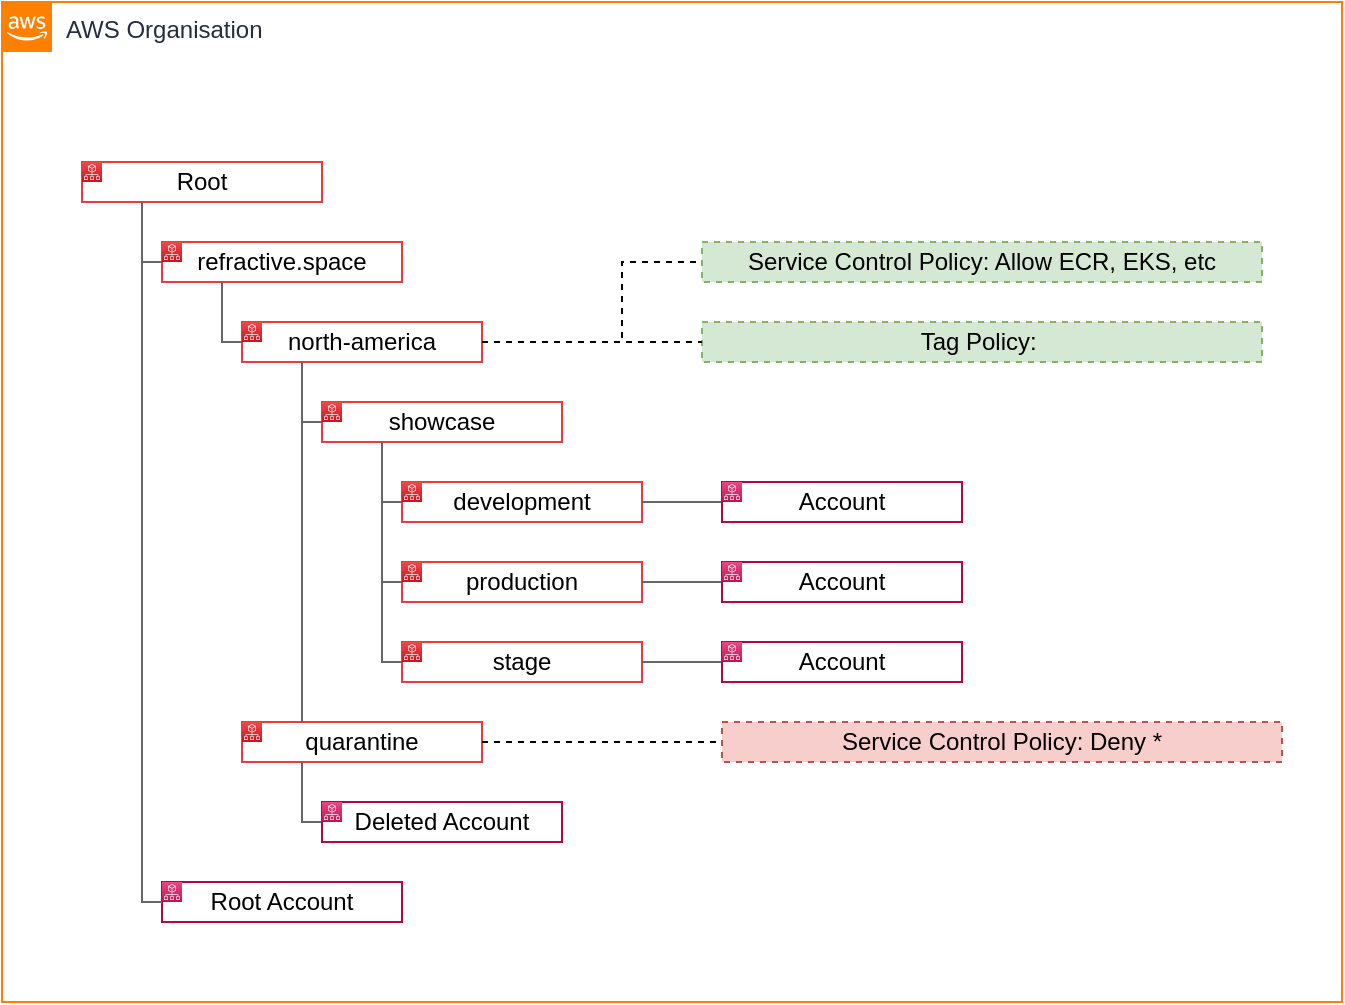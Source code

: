 <mxfile version="21.6.8" type="device" pages="2">
  <diagram name="organisation" id="B7_xlUkvXIKB-C__bqzD">
    <mxGraphModel dx="1188" dy="988" grid="1" gridSize="10" guides="1" tooltips="1" connect="1" arrows="1" fold="1" page="1" pageScale="1" pageWidth="827" pageHeight="1169" math="0" shadow="0">
      <root>
        <mxCell id="0" />
        <mxCell id="1" parent="0" />
        <mxCell id="ENmzleomvsavmHoZwRfl-1" value="AWS Organisation" style="points=[[0,0],[0.25,0],[0.5,0],[0.75,0],[1,0],[1,0.25],[1,0.5],[1,0.75],[1,1],[0.75,1],[0.5,1],[0.25,1],[0,1],[0,0.75],[0,0.5],[0,0.25]];outlineConnect=0;gradientColor=none;html=1;whiteSpace=wrap;fontSize=12;fontStyle=0;container=1;pointerEvents=0;collapsible=0;recursiveResize=0;shape=mxgraph.aws4.group;grIcon=mxgraph.aws4.group_aws_cloud_alt;strokeColor=#FF8000;fillColor=none;verticalAlign=top;align=left;spacingLeft=30;fontColor=#232F3E;dashed=0;" parent="1" vertex="1">
          <mxGeometry x="40" y="40" width="670" height="500" as="geometry" />
        </mxCell>
        <mxCell id="ODZJ9uKUqCxR7BNvCf7e-4" value="" style="group;fontStyle=4" parent="ENmzleomvsavmHoZwRfl-1" vertex="1" connectable="0">
          <mxGeometry x="80" y="120" width="120" height="20" as="geometry" />
        </mxCell>
        <mxCell id="ODZJ9uKUqCxR7BNvCf7e-5" value="refractive.space" style="rounded=0;whiteSpace=wrap;html=1;strokeColor=#ea3b3f;strokeWidth=1;" parent="ODZJ9uKUqCxR7BNvCf7e-4" vertex="1">
          <mxGeometry width="120" height="20" as="geometry" />
        </mxCell>
        <mxCell id="ODZJ9uKUqCxR7BNvCf7e-6" value="" style="sketch=0;points=[[0,0,0],[0.25,0,0],[0.5,0,0],[0.75,0,0],[1,0,0],[0,1,0],[0.25,1,0],[0.5,1,0],[0.75,1,0],[1,1,0],[0,0.25,0],[0,0.5,0],[0,0.75,0],[1,0.25,0],[1,0.5,0],[1,0.75,0]];outlineConnect=0;fontColor=#232F3E;gradientColor=#F54749;gradientDirection=north;fillColor=#C7131F;strokeColor=#ffffff;dashed=0;verticalLabelPosition=bottom;verticalAlign=top;align=center;html=1;fontSize=12;fontStyle=0;aspect=fixed;shape=mxgraph.aws4.resourceIcon;resIcon=mxgraph.aws4.organizations;" parent="ODZJ9uKUqCxR7BNvCf7e-4" vertex="1">
          <mxGeometry width="10" height="10" as="geometry" />
        </mxCell>
        <mxCell id="ODZJ9uKUqCxR7BNvCf7e-3" value="" style="group;fontStyle=4" parent="ENmzleomvsavmHoZwRfl-1" vertex="1" connectable="0">
          <mxGeometry x="40" y="80" width="120" height="20" as="geometry" />
        </mxCell>
        <mxCell id="ENmzleomvsavmHoZwRfl-3" value="Root" style="rounded=0;whiteSpace=wrap;html=1;strokeColor=#ea3b3f;strokeWidth=1;" parent="ODZJ9uKUqCxR7BNvCf7e-3" vertex="1">
          <mxGeometry width="120" height="20" as="geometry" />
        </mxCell>
        <mxCell id="ENmzleomvsavmHoZwRfl-2" value="" style="sketch=0;points=[[0,0,0],[0.25,0,0],[0.5,0,0],[0.75,0,0],[1,0,0],[0,1,0],[0.25,1,0],[0.5,1,0],[0.75,1,0],[1,1,0],[0,0.25,0],[0,0.5,0],[0,0.75,0],[1,0.25,0],[1,0.5,0],[1,0.75,0]];outlineConnect=0;fontColor=#232F3E;gradientColor=#F54749;gradientDirection=north;fillColor=#C7131F;strokeColor=#ffffff;dashed=0;verticalLabelPosition=bottom;verticalAlign=top;align=center;html=1;fontSize=12;fontStyle=0;aspect=fixed;shape=mxgraph.aws4.resourceIcon;resIcon=mxgraph.aws4.organizations;" parent="ODZJ9uKUqCxR7BNvCf7e-3" vertex="1">
          <mxGeometry width="10" height="10" as="geometry" />
        </mxCell>
        <mxCell id="ODZJ9uKUqCxR7BNvCf7e-7" value="" style="group;fontStyle=4" parent="ENmzleomvsavmHoZwRfl-1" vertex="1" connectable="0">
          <mxGeometry x="120" y="160" width="120" height="20" as="geometry" />
        </mxCell>
        <mxCell id="ODZJ9uKUqCxR7BNvCf7e-8" value="north-america" style="rounded=0;whiteSpace=wrap;html=1;strokeColor=#ea3b3f;strokeWidth=1;" parent="ODZJ9uKUqCxR7BNvCf7e-7" vertex="1">
          <mxGeometry width="120" height="20" as="geometry" />
        </mxCell>
        <mxCell id="ODZJ9uKUqCxR7BNvCf7e-9" value="" style="sketch=0;points=[[0,0,0],[0.25,0,0],[0.5,0,0],[0.75,0,0],[1,0,0],[0,1,0],[0.25,1,0],[0.5,1,0],[0.75,1,0],[1,1,0],[0,0.25,0],[0,0.5,0],[0,0.75,0],[1,0.25,0],[1,0.5,0],[1,0.75,0]];outlineConnect=0;fontColor=#232F3E;gradientColor=#F54749;gradientDirection=north;fillColor=#C7131F;strokeColor=#ffffff;dashed=0;verticalLabelPosition=bottom;verticalAlign=top;align=center;html=1;fontSize=12;fontStyle=0;aspect=fixed;shape=mxgraph.aws4.resourceIcon;resIcon=mxgraph.aws4.organizations;" parent="ODZJ9uKUqCxR7BNvCf7e-7" vertex="1">
          <mxGeometry width="10" height="10" as="geometry" />
        </mxCell>
        <mxCell id="ODZJ9uKUqCxR7BNvCf7e-10" value="" style="group;fontStyle=4" parent="ENmzleomvsavmHoZwRfl-1" vertex="1" connectable="0">
          <mxGeometry x="160" y="200" width="120" height="20" as="geometry" />
        </mxCell>
        <mxCell id="ODZJ9uKUqCxR7BNvCf7e-11" value="showcase" style="rounded=0;whiteSpace=wrap;html=1;strokeColor=#ea3b3f;strokeWidth=1;" parent="ODZJ9uKUqCxR7BNvCf7e-10" vertex="1">
          <mxGeometry width="120" height="20" as="geometry" />
        </mxCell>
        <mxCell id="ODZJ9uKUqCxR7BNvCf7e-12" value="" style="sketch=0;points=[[0,0,0],[0.25,0,0],[0.5,0,0],[0.75,0,0],[1,0,0],[0,1,0],[0.25,1,0],[0.5,1,0],[0.75,1,0],[1,1,0],[0,0.25,0],[0,0.5,0],[0,0.75,0],[1,0.25,0],[1,0.5,0],[1,0.75,0]];outlineConnect=0;fontColor=#232F3E;gradientColor=#F54749;gradientDirection=north;fillColor=#C7131F;strokeColor=#ffffff;dashed=0;verticalLabelPosition=bottom;verticalAlign=top;align=center;html=1;fontSize=12;fontStyle=0;aspect=fixed;shape=mxgraph.aws4.resourceIcon;resIcon=mxgraph.aws4.organizations;" parent="ODZJ9uKUqCxR7BNvCf7e-10" vertex="1">
          <mxGeometry width="10" height="10" as="geometry" />
        </mxCell>
        <mxCell id="ODZJ9uKUqCxR7BNvCf7e-13" value="" style="group;fontStyle=4" parent="ENmzleomvsavmHoZwRfl-1" vertex="1" connectable="0">
          <mxGeometry x="200" y="240" width="120" height="20" as="geometry" />
        </mxCell>
        <mxCell id="ODZJ9uKUqCxR7BNvCf7e-14" value="development" style="rounded=0;whiteSpace=wrap;html=1;strokeColor=#ea3b3f;strokeWidth=1;" parent="ODZJ9uKUqCxR7BNvCf7e-13" vertex="1">
          <mxGeometry width="120" height="20" as="geometry" />
        </mxCell>
        <mxCell id="ODZJ9uKUqCxR7BNvCf7e-15" value="" style="sketch=0;points=[[0,0,0],[0.25,0,0],[0.5,0,0],[0.75,0,0],[1,0,0],[0,1,0],[0.25,1,0],[0.5,1,0],[0.75,1,0],[1,1,0],[0,0.25,0],[0,0.5,0],[0,0.75,0],[1,0.25,0],[1,0.5,0],[1,0.75,0]];outlineConnect=0;fontColor=#232F3E;gradientColor=#F54749;gradientDirection=north;fillColor=#C7131F;strokeColor=#ffffff;dashed=0;verticalLabelPosition=bottom;verticalAlign=top;align=center;html=1;fontSize=12;fontStyle=0;aspect=fixed;shape=mxgraph.aws4.resourceIcon;resIcon=mxgraph.aws4.organizations;" parent="ODZJ9uKUqCxR7BNvCf7e-13" vertex="1">
          <mxGeometry width="10" height="10" as="geometry" />
        </mxCell>
        <mxCell id="ODZJ9uKUqCxR7BNvCf7e-17" value="" style="group;fontStyle=4" parent="ENmzleomvsavmHoZwRfl-1" vertex="1" connectable="0">
          <mxGeometry x="200" y="280" width="120" height="20" as="geometry" />
        </mxCell>
        <mxCell id="ODZJ9uKUqCxR7BNvCf7e-18" value="production" style="rounded=0;whiteSpace=wrap;html=1;strokeColor=#ea3b3f;strokeWidth=1;" parent="ODZJ9uKUqCxR7BNvCf7e-17" vertex="1">
          <mxGeometry width="120" height="20" as="geometry" />
        </mxCell>
        <mxCell id="ODZJ9uKUqCxR7BNvCf7e-19" value="" style="sketch=0;points=[[0,0,0],[0.25,0,0],[0.5,0,0],[0.75,0,0],[1,0,0],[0,1,0],[0.25,1,0],[0.5,1,0],[0.75,1,0],[1,1,0],[0,0.25,0],[0,0.5,0],[0,0.75,0],[1,0.25,0],[1,0.5,0],[1,0.75,0]];outlineConnect=0;fontColor=#232F3E;gradientColor=#F54749;gradientDirection=north;fillColor=#C7131F;strokeColor=#ffffff;dashed=0;verticalLabelPosition=bottom;verticalAlign=top;align=center;html=1;fontSize=12;fontStyle=0;aspect=fixed;shape=mxgraph.aws4.resourceIcon;resIcon=mxgraph.aws4.organizations;" parent="ODZJ9uKUqCxR7BNvCf7e-17" vertex="1">
          <mxGeometry width="10" height="10" as="geometry" />
        </mxCell>
        <mxCell id="ODZJ9uKUqCxR7BNvCf7e-20" value="" style="group;fontStyle=4" parent="ENmzleomvsavmHoZwRfl-1" vertex="1" connectable="0">
          <mxGeometry x="200" y="320" width="120" height="20" as="geometry" />
        </mxCell>
        <mxCell id="ODZJ9uKUqCxR7BNvCf7e-21" value="stage" style="rounded=0;whiteSpace=wrap;html=1;strokeColor=#ea3b3f;strokeWidth=1;" parent="ODZJ9uKUqCxR7BNvCf7e-20" vertex="1">
          <mxGeometry width="120" height="20" as="geometry" />
        </mxCell>
        <mxCell id="ODZJ9uKUqCxR7BNvCf7e-22" value="" style="sketch=0;points=[[0,0,0],[0.25,0,0],[0.5,0,0],[0.75,0,0],[1,0,0],[0,1,0],[0.25,1,0],[0.5,1,0],[0.75,1,0],[1,1,0],[0,0.25,0],[0,0.5,0],[0,0.75,0],[1,0.25,0],[1,0.5,0],[1,0.75,0]];outlineConnect=0;fontColor=#232F3E;gradientColor=#F54749;gradientDirection=north;fillColor=#C7131F;strokeColor=#ffffff;dashed=0;verticalLabelPosition=bottom;verticalAlign=top;align=center;html=1;fontSize=12;fontStyle=0;aspect=fixed;shape=mxgraph.aws4.resourceIcon;resIcon=mxgraph.aws4.organizations;" parent="ODZJ9uKUqCxR7BNvCf7e-20" vertex="1">
          <mxGeometry width="10" height="10" as="geometry" />
        </mxCell>
        <mxCell id="ODZJ9uKUqCxR7BNvCf7e-23" value="" style="group;fontStyle=4" parent="ENmzleomvsavmHoZwRfl-1" vertex="1" connectable="0">
          <mxGeometry x="120" y="360" width="120" height="20" as="geometry" />
        </mxCell>
        <mxCell id="ODZJ9uKUqCxR7BNvCf7e-24" value="quarantine" style="rounded=0;whiteSpace=wrap;html=1;strokeColor=#ea3b3f;strokeWidth=1;" parent="ODZJ9uKUqCxR7BNvCf7e-23" vertex="1">
          <mxGeometry width="120" height="20" as="geometry" />
        </mxCell>
        <mxCell id="ODZJ9uKUqCxR7BNvCf7e-25" value="" style="sketch=0;points=[[0,0,0],[0.25,0,0],[0.5,0,0],[0.75,0,0],[1,0,0],[0,1,0],[0.25,1,0],[0.5,1,0],[0.75,1,0],[1,1,0],[0,0.25,0],[0,0.5,0],[0,0.75,0],[1,0.25,0],[1,0.5,0],[1,0.75,0]];outlineConnect=0;fontColor=#232F3E;gradientColor=#F54749;gradientDirection=north;fillColor=#C7131F;strokeColor=#ffffff;dashed=0;verticalLabelPosition=bottom;verticalAlign=top;align=center;html=1;fontSize=12;fontStyle=0;aspect=fixed;shape=mxgraph.aws4.resourceIcon;resIcon=mxgraph.aws4.organizations;" parent="ODZJ9uKUqCxR7BNvCf7e-23" vertex="1">
          <mxGeometry width="10" height="10" as="geometry" />
        </mxCell>
        <mxCell id="ODZJ9uKUqCxR7BNvCf7e-40" style="edgeStyle=orthogonalEdgeStyle;rounded=0;orthogonalLoop=1;jettySize=auto;html=1;exitX=0.25;exitY=1;exitDx=0;exitDy=0;entryX=0;entryY=1;entryDx=0;entryDy=0;entryPerimeter=0;endArrow=none;endFill=0;strokeColor=#666666;" parent="ENmzleomvsavmHoZwRfl-1" source="ENmzleomvsavmHoZwRfl-3" target="ODZJ9uKUqCxR7BNvCf7e-6" edge="1">
          <mxGeometry relative="1" as="geometry">
            <Array as="points">
              <mxPoint x="70" y="130" />
            </Array>
          </mxGeometry>
        </mxCell>
        <mxCell id="ODZJ9uKUqCxR7BNvCf7e-41" style="edgeStyle=orthogonalEdgeStyle;rounded=0;orthogonalLoop=1;jettySize=auto;html=1;exitX=0.25;exitY=1;exitDx=0;exitDy=0;entryX=0;entryY=0.5;entryDx=0;entryDy=0;endArrow=none;endFill=0;strokeColor=#666666;" parent="ENmzleomvsavmHoZwRfl-1" source="ODZJ9uKUqCxR7BNvCf7e-5" target="ODZJ9uKUqCxR7BNvCf7e-8" edge="1">
          <mxGeometry relative="1" as="geometry">
            <Array as="points">
              <mxPoint x="110" y="170" />
            </Array>
          </mxGeometry>
        </mxCell>
        <mxCell id="ODZJ9uKUqCxR7BNvCf7e-42" style="edgeStyle=orthogonalEdgeStyle;rounded=0;orthogonalLoop=1;jettySize=auto;html=1;exitX=0.25;exitY=1;exitDx=0;exitDy=0;entryX=0;entryY=1;entryDx=0;entryDy=0;entryPerimeter=0;endArrow=none;endFill=0;strokeColor=#666666;" parent="ENmzleomvsavmHoZwRfl-1" source="ODZJ9uKUqCxR7BNvCf7e-8" target="ODZJ9uKUqCxR7BNvCf7e-12" edge="1">
          <mxGeometry relative="1" as="geometry">
            <Array as="points">
              <mxPoint x="150" y="210" />
            </Array>
          </mxGeometry>
        </mxCell>
        <mxCell id="ODZJ9uKUqCxR7BNvCf7e-44" style="edgeStyle=orthogonalEdgeStyle;rounded=0;orthogonalLoop=1;jettySize=auto;html=1;exitX=0.25;exitY=1;exitDx=0;exitDy=0;entryX=0;entryY=1;entryDx=0;entryDy=0;entryPerimeter=0;endArrow=none;endFill=0;strokeColor=#666666;" parent="ENmzleomvsavmHoZwRfl-1" source="ODZJ9uKUqCxR7BNvCf7e-11" target="ODZJ9uKUqCxR7BNvCf7e-15" edge="1">
          <mxGeometry relative="1" as="geometry">
            <Array as="points">
              <mxPoint x="190" y="250" />
            </Array>
          </mxGeometry>
        </mxCell>
        <mxCell id="ODZJ9uKUqCxR7BNvCf7e-45" style="edgeStyle=orthogonalEdgeStyle;rounded=0;orthogonalLoop=1;jettySize=auto;html=1;exitX=0.25;exitY=1;exitDx=0;exitDy=0;entryX=0;entryY=0.5;entryDx=0;entryDy=0;endArrow=none;endFill=0;strokeColor=#666666;" parent="ENmzleomvsavmHoZwRfl-1" source="ODZJ9uKUqCxR7BNvCf7e-11" target="ODZJ9uKUqCxR7BNvCf7e-18" edge="1">
          <mxGeometry relative="1" as="geometry">
            <mxPoint x="200" y="230" as="sourcePoint" />
            <mxPoint x="210" y="260" as="targetPoint" />
            <Array as="points">
              <mxPoint x="190" y="290" />
            </Array>
          </mxGeometry>
        </mxCell>
        <mxCell id="ODZJ9uKUqCxR7BNvCf7e-46" style="edgeStyle=orthogonalEdgeStyle;rounded=0;orthogonalLoop=1;jettySize=auto;html=1;exitX=0.25;exitY=1;exitDx=0;exitDy=0;entryX=0;entryY=0.5;entryDx=0;entryDy=0;endArrow=none;endFill=0;strokeColor=#666666;" parent="ENmzleomvsavmHoZwRfl-1" source="ODZJ9uKUqCxR7BNvCf7e-11" target="ODZJ9uKUqCxR7BNvCf7e-21" edge="1">
          <mxGeometry relative="1" as="geometry">
            <mxPoint x="160" y="240" as="sourcePoint" />
            <mxPoint x="170" y="310" as="targetPoint" />
            <Array as="points">
              <mxPoint x="190" y="330" />
            </Array>
          </mxGeometry>
        </mxCell>
        <mxCell id="ODZJ9uKUqCxR7BNvCf7e-47" style="edgeStyle=orthogonalEdgeStyle;rounded=0;orthogonalLoop=1;jettySize=auto;html=1;exitX=0.25;exitY=1;exitDx=0;exitDy=0;entryX=0.25;entryY=0;entryDx=0;entryDy=0;endArrow=none;endFill=0;strokeColor=#666666;" parent="ENmzleomvsavmHoZwRfl-1" source="ODZJ9uKUqCxR7BNvCf7e-8" target="ODZJ9uKUqCxR7BNvCf7e-24" edge="1">
          <mxGeometry relative="1" as="geometry">
            <mxPoint x="160" y="190" as="sourcePoint" />
            <mxPoint x="170" y="220" as="targetPoint" />
            <Array as="points">
              <mxPoint x="150" y="200" />
              <mxPoint x="150" y="200" />
            </Array>
          </mxGeometry>
        </mxCell>
        <mxCell id="ODZJ9uKUqCxR7BNvCf7e-52" style="edgeStyle=orthogonalEdgeStyle;rounded=0;orthogonalLoop=1;jettySize=auto;html=1;exitX=0.25;exitY=1;exitDx=0;exitDy=0;entryX=0;entryY=0.5;entryDx=0;entryDy=0;endArrow=none;endFill=0;strokeColor=#666666;" parent="ENmzleomvsavmHoZwRfl-1" source="ODZJ9uKUqCxR7BNvCf7e-24" target="ODZJ9uKUqCxR7BNvCf7e-38" edge="1">
          <mxGeometry relative="1" as="geometry">
            <Array as="points">
              <mxPoint x="150" y="410" />
            </Array>
          </mxGeometry>
        </mxCell>
        <mxCell id="ODZJ9uKUqCxR7BNvCf7e-53" style="edgeStyle=orthogonalEdgeStyle;rounded=0;orthogonalLoop=1;jettySize=auto;html=1;exitX=1;exitY=0.5;exitDx=0;exitDy=0;entryX=0;entryY=0.5;entryDx=0;entryDy=0;endArrow=none;endFill=0;strokeColor=#666666;" parent="ENmzleomvsavmHoZwRfl-1" source="ODZJ9uKUqCxR7BNvCf7e-14" target="ODZJ9uKUqCxR7BNvCf7e-28" edge="1">
          <mxGeometry relative="1" as="geometry" />
        </mxCell>
        <mxCell id="ODZJ9uKUqCxR7BNvCf7e-54" style="edgeStyle=orthogonalEdgeStyle;rounded=0;orthogonalLoop=1;jettySize=auto;html=1;exitX=1;exitY=0.5;exitDx=0;exitDy=0;entryX=0;entryY=0.5;entryDx=0;entryDy=0;endArrow=none;endFill=0;strokeColor=#666666;" parent="ENmzleomvsavmHoZwRfl-1" source="ODZJ9uKUqCxR7BNvCf7e-18" target="ODZJ9uKUqCxR7BNvCf7e-32" edge="1">
          <mxGeometry relative="1" as="geometry" />
        </mxCell>
        <mxCell id="ODZJ9uKUqCxR7BNvCf7e-55" style="edgeStyle=orthogonalEdgeStyle;rounded=0;orthogonalLoop=1;jettySize=auto;html=1;exitX=1;exitY=0.5;exitDx=0;exitDy=0;entryX=0;entryY=0.5;entryDx=0;entryDy=0;endArrow=none;endFill=0;strokeColor=#666666;" parent="ENmzleomvsavmHoZwRfl-1" source="ODZJ9uKUqCxR7BNvCf7e-21" target="ODZJ9uKUqCxR7BNvCf7e-35" edge="1">
          <mxGeometry relative="1" as="geometry" />
        </mxCell>
        <mxCell id="ODZJ9uKUqCxR7BNvCf7e-32" value="Account" style="rounded=0;whiteSpace=wrap;html=1;strokeColor=#b0084d;strokeWidth=1;fontStyle=0" parent="ENmzleomvsavmHoZwRfl-1" vertex="1">
          <mxGeometry x="360" y="280" width="120" height="20" as="geometry" />
        </mxCell>
        <mxCell id="ODZJ9uKUqCxR7BNvCf7e-35" value="Account" style="rounded=0;whiteSpace=wrap;html=1;strokeColor=#b0084d;strokeWidth=1;fontStyle=0" parent="ENmzleomvsavmHoZwRfl-1" vertex="1">
          <mxGeometry x="360" y="320" width="120" height="20" as="geometry" />
        </mxCell>
        <mxCell id="ODZJ9uKUqCxR7BNvCf7e-60" value="" style="sketch=0;points=[[0,0,0],[0.25,0,0],[0.5,0,0],[0.75,0,0],[1,0,0],[0,1,0],[0.25,1,0],[0.5,1,0],[0.75,1,0],[1,1,0],[0,0.25,0],[0,0.5,0],[0,0.75,0],[1,0.25,0],[1,0.5,0],[1,0.75,0]];points=[[0,0,0],[0.25,0,0],[0.5,0,0],[0.75,0,0],[1,0,0],[0,1,0],[0.25,1,0],[0.5,1,0],[0.75,1,0],[1,1,0],[0,0.25,0],[0,0.5,0],[0,0.75,0],[1,0.25,0],[1,0.5,0],[1,0.75,0]];outlineConnect=0;fontColor=#232F3E;gradientColor=#F34482;gradientDirection=north;fillColor=#BC1356;strokeColor=#ffffff;dashed=0;verticalLabelPosition=bottom;verticalAlign=top;align=center;html=1;fontSize=12;fontStyle=0;aspect=fixed;shape=mxgraph.aws4.resourceIcon;resIcon=mxgraph.aws4.organizations;" parent="ENmzleomvsavmHoZwRfl-1" vertex="1">
          <mxGeometry x="360" y="280" width="10" height="10" as="geometry" />
        </mxCell>
        <mxCell id="ODZJ9uKUqCxR7BNvCf7e-61" value="" style="sketch=0;points=[[0,0,0],[0.25,0,0],[0.5,0,0],[0.75,0,0],[1,0,0],[0,1,0],[0.25,1,0],[0.5,1,0],[0.75,1,0],[1,1,0],[0,0.25,0],[0,0.5,0],[0,0.75,0],[1,0.25,0],[1,0.5,0],[1,0.75,0]];points=[[0,0,0],[0.25,0,0],[0.5,0,0],[0.75,0,0],[1,0,0],[0,1,0],[0.25,1,0],[0.5,1,0],[0.75,1,0],[1,1,0],[0,0.25,0],[0,0.5,0],[0,0.75,0],[1,0.25,0],[1,0.5,0],[1,0.75,0]];outlineConnect=0;fontColor=#232F3E;gradientColor=#F34482;gradientDirection=north;fillColor=#BC1356;strokeColor=#ffffff;dashed=0;verticalLabelPosition=bottom;verticalAlign=top;align=center;html=1;fontSize=12;fontStyle=0;aspect=fixed;shape=mxgraph.aws4.resourceIcon;resIcon=mxgraph.aws4.organizations;" parent="ENmzleomvsavmHoZwRfl-1" vertex="1">
          <mxGeometry x="360" y="320" width="10" height="10" as="geometry" />
        </mxCell>
        <mxCell id="ODZJ9uKUqCxR7BNvCf7e-64" value="" style="group" parent="ENmzleomvsavmHoZwRfl-1" vertex="1" connectable="0">
          <mxGeometry x="80" y="440" width="120" height="20" as="geometry" />
        </mxCell>
        <mxCell id="ODZJ9uKUqCxR7BNvCf7e-57" value="Root Account" style="rounded=0;whiteSpace=wrap;html=1;strokeColor=#b0084d;strokeWidth=1;fontStyle=0" parent="ODZJ9uKUqCxR7BNvCf7e-64" vertex="1">
          <mxGeometry width="120" height="20" as="geometry" />
        </mxCell>
        <mxCell id="ODZJ9uKUqCxR7BNvCf7e-63" value="" style="sketch=0;points=[[0,0,0],[0.25,0,0],[0.5,0,0],[0.75,0,0],[1,0,0],[0,1,0],[0.25,1,0],[0.5,1,0],[0.75,1,0],[1,1,0],[0,0.25,0],[0,0.5,0],[0,0.75,0],[1,0.25,0],[1,0.5,0],[1,0.75,0]];points=[[0,0,0],[0.25,0,0],[0.5,0,0],[0.75,0,0],[1,0,0],[0,1,0],[0.25,1,0],[0.5,1,0],[0.75,1,0],[1,1,0],[0,0.25,0],[0,0.5,0],[0,0.75,0],[1,0.25,0],[1,0.5,0],[1,0.75,0]];outlineConnect=0;fontColor=#232F3E;gradientColor=#F34482;gradientDirection=north;fillColor=#BC1356;strokeColor=#ffffff;dashed=0;verticalLabelPosition=bottom;verticalAlign=top;align=center;html=1;fontSize=12;fontStyle=0;aspect=fixed;shape=mxgraph.aws4.resourceIcon;resIcon=mxgraph.aws4.organizations;" parent="ODZJ9uKUqCxR7BNvCf7e-64" vertex="1">
          <mxGeometry width="10" height="10" as="geometry" />
        </mxCell>
        <mxCell id="ODZJ9uKUqCxR7BNvCf7e-65" value="" style="group" parent="ENmzleomvsavmHoZwRfl-1" vertex="1" connectable="0">
          <mxGeometry x="160" y="400" width="120" height="20" as="geometry" />
        </mxCell>
        <mxCell id="ODZJ9uKUqCxR7BNvCf7e-38" value="Deleted Account" style="rounded=0;whiteSpace=wrap;html=1;strokeColor=#b0084d;strokeWidth=1;fontStyle=0" parent="ODZJ9uKUqCxR7BNvCf7e-65" vertex="1">
          <mxGeometry width="120" height="20" as="geometry" />
        </mxCell>
        <mxCell id="ODZJ9uKUqCxR7BNvCf7e-62" value="" style="sketch=0;points=[[0,0,0],[0.25,0,0],[0.5,0,0],[0.75,0,0],[1,0,0],[0,1,0],[0.25,1,0],[0.5,1,0],[0.75,1,0],[1,1,0],[0,0.25,0],[0,0.5,0],[0,0.75,0],[1,0.25,0],[1,0.5,0],[1,0.75,0]];points=[[0,0,0],[0.25,0,0],[0.5,0,0],[0.75,0,0],[1,0,0],[0,1,0],[0.25,1,0],[0.5,1,0],[0.75,1,0],[1,1,0],[0,0.25,0],[0,0.5,0],[0,0.75,0],[1,0.25,0],[1,0.5,0],[1,0.75,0]];outlineConnect=0;fontColor=#232F3E;gradientColor=#F34482;gradientDirection=north;fillColor=#BC1356;strokeColor=#ffffff;dashed=0;verticalLabelPosition=bottom;verticalAlign=top;align=center;html=1;fontSize=12;fontStyle=0;aspect=fixed;shape=mxgraph.aws4.resourceIcon;resIcon=mxgraph.aws4.organizations;" parent="ODZJ9uKUqCxR7BNvCf7e-65" vertex="1">
          <mxGeometry width="10" height="10" as="geometry" />
        </mxCell>
        <mxCell id="ODZJ9uKUqCxR7BNvCf7e-66" value="" style="group" parent="ENmzleomvsavmHoZwRfl-1" vertex="1" connectable="0">
          <mxGeometry x="360" y="240" width="120" height="20" as="geometry" />
        </mxCell>
        <mxCell id="ODZJ9uKUqCxR7BNvCf7e-28" value="Account" style="rounded=0;whiteSpace=wrap;html=1;strokeColor=#b0084d;strokeWidth=1;fontStyle=0" parent="ODZJ9uKUqCxR7BNvCf7e-66" vertex="1">
          <mxGeometry width="120" height="20" as="geometry" />
        </mxCell>
        <mxCell id="ODZJ9uKUqCxR7BNvCf7e-59" value="" style="sketch=0;points=[[0,0,0],[0.25,0,0],[0.5,0,0],[0.75,0,0],[1,0,0],[0,1,0],[0.25,1,0],[0.5,1,0],[0.75,1,0],[1,1,0],[0,0.25,0],[0,0.5,0],[0,0.75,0],[1,0.25,0],[1,0.5,0],[1,0.75,0]];points=[[0,0,0],[0.25,0,0],[0.5,0,0],[0.75,0,0],[1,0,0],[0,1,0],[0.25,1,0],[0.5,1,0],[0.75,1,0],[1,1,0],[0,0.25,0],[0,0.5,0],[0,0.75,0],[1,0.25,0],[1,0.5,0],[1,0.75,0]];outlineConnect=0;fontColor=#232F3E;gradientColor=#F34482;gradientDirection=north;fillColor=#BC1356;strokeColor=#ffffff;dashed=0;verticalLabelPosition=bottom;verticalAlign=top;align=center;html=1;fontSize=12;fontStyle=0;aspect=fixed;shape=mxgraph.aws4.resourceIcon;resIcon=mxgraph.aws4.organizations;" parent="ODZJ9uKUqCxR7BNvCf7e-66" vertex="1">
          <mxGeometry width="10" height="10" as="geometry" />
        </mxCell>
        <mxCell id="ODZJ9uKUqCxR7BNvCf7e-67" style="edgeStyle=orthogonalEdgeStyle;rounded=0;orthogonalLoop=1;jettySize=auto;html=1;exitX=0.25;exitY=1;exitDx=0;exitDy=0;entryX=0;entryY=1;entryDx=0;entryDy=0;entryPerimeter=0;strokeColor=#666666;endArrow=none;endFill=0;" parent="ENmzleomvsavmHoZwRfl-1" source="ENmzleomvsavmHoZwRfl-3" target="ODZJ9uKUqCxR7BNvCf7e-63" edge="1">
          <mxGeometry relative="1" as="geometry">
            <Array as="points">
              <mxPoint x="70" y="450" />
            </Array>
          </mxGeometry>
        </mxCell>
        <mxCell id="ODZJ9uKUqCxR7BNvCf7e-68" value="Service Control Policy: Allow ECR, EKS, etc" style="rounded=0;whiteSpace=wrap;html=1;dashed=1;fillColor=#d5e8d4;strokeColor=#82b366;" parent="ENmzleomvsavmHoZwRfl-1" vertex="1">
          <mxGeometry x="350" y="120" width="280" height="20" as="geometry" />
        </mxCell>
        <mxCell id="ODZJ9uKUqCxR7BNvCf7e-69" style="edgeStyle=orthogonalEdgeStyle;rounded=0;orthogonalLoop=1;jettySize=auto;html=1;entryX=0;entryY=0.5;entryDx=0;entryDy=0;endArrow=none;endFill=0;dashed=1;exitX=1;exitY=0.5;exitDx=0;exitDy=0;" parent="ENmzleomvsavmHoZwRfl-1" source="ODZJ9uKUqCxR7BNvCf7e-8" target="ODZJ9uKUqCxR7BNvCf7e-68" edge="1">
          <mxGeometry relative="1" as="geometry">
            <Array as="points">
              <mxPoint x="310" y="170" />
              <mxPoint x="310" y="130" />
            </Array>
          </mxGeometry>
        </mxCell>
        <mxCell id="ODZJ9uKUqCxR7BNvCf7e-70" value="Service Control Policy: Deny *" style="rounded=0;whiteSpace=wrap;html=1;dashed=1;fillColor=#f8cecc;strokeColor=#b85450;" parent="ENmzleomvsavmHoZwRfl-1" vertex="1">
          <mxGeometry x="360" y="360" width="280" height="20" as="geometry" />
        </mxCell>
        <mxCell id="ODZJ9uKUqCxR7BNvCf7e-71" style="edgeStyle=orthogonalEdgeStyle;rounded=0;orthogonalLoop=1;jettySize=auto;html=1;entryX=0;entryY=0.5;entryDx=0;entryDy=0;dashed=1;endArrow=none;endFill=0;" parent="ENmzleomvsavmHoZwRfl-1" source="ODZJ9uKUqCxR7BNvCf7e-24" target="ODZJ9uKUqCxR7BNvCf7e-70" edge="1">
          <mxGeometry relative="1" as="geometry" />
        </mxCell>
        <mxCell id="ODZJ9uKUqCxR7BNvCf7e-72" value="Tag Policy:&amp;nbsp;" style="rounded=0;whiteSpace=wrap;html=1;dashed=1;fillColor=#d5e8d4;strokeColor=#82b366;" parent="ENmzleomvsavmHoZwRfl-1" vertex="1">
          <mxGeometry x="350" y="160" width="280" height="20" as="geometry" />
        </mxCell>
        <mxCell id="ODZJ9uKUqCxR7BNvCf7e-73" style="edgeStyle=orthogonalEdgeStyle;rounded=0;orthogonalLoop=1;jettySize=auto;html=1;entryX=0;entryY=0.5;entryDx=0;entryDy=0;dashed=1;endArrow=none;endFill=0;" parent="ENmzleomvsavmHoZwRfl-1" source="ODZJ9uKUqCxR7BNvCf7e-8" target="ODZJ9uKUqCxR7BNvCf7e-72" edge="1">
          <mxGeometry relative="1" as="geometry" />
        </mxCell>
      </root>
    </mxGraphModel>
  </diagram>
  <diagram name="account" id="CHAojQIgRMPxeRSdRoCg">
    <mxGraphModel dx="361" dy="988" grid="1" gridSize="10" guides="1" tooltips="1" connect="1" arrows="1" fold="1" page="1" pageScale="1" pageWidth="827" pageHeight="1169" math="0" shadow="0">
      <root>
        <mxCell id="ItG1Jolx9ge9xDCJwdH4-0" />
        <mxCell id="ItG1Jolx9ge9xDCJwdH4-1" parent="ItG1Jolx9ge9xDCJwdH4-0" />
        <mxCell id="ItG1Jolx9ge9xDCJwdH4-58" value="AWS Environment Organisation Unit" style="points=[[0,0],[0.25,0],[0.5,0],[0.75,0],[1,0],[1,0.25],[1,0.5],[1,0.75],[1,1],[0.75,1],[0.5,1],[0.25,1],[0,1],[0,0.75],[0,0.5],[0,0.25]];outlineConnect=0;gradientColor=none;html=1;whiteSpace=wrap;fontSize=12;fontStyle=0;container=1;pointerEvents=0;collapsible=0;recursiveResize=0;shape=mxgraph.aws4.group;grIcon=mxgraph.aws4.group_aws_cloud_alt;strokeColor=#FF8000;fillColor=none;verticalAlign=top;align=left;spacingLeft=30;fontColor=#232F3E;dashed=0;" parent="ItG1Jolx9ge9xDCJwdH4-1" vertex="1">
          <mxGeometry x="880" y="40" width="600" height="500" as="geometry" />
        </mxCell>
        <mxCell id="ItG1Jolx9ge9xDCJwdH4-59" value="AWS Account" style="points=[[0,0],[0.25,0],[0.5,0],[0.75,0],[1,0],[1,0.25],[1,0.5],[1,0.75],[1,1],[0.75,1],[0.5,1],[0.25,1],[0,1],[0,0.75],[0,0.5],[0,0.25]];outlineConnect=0;gradientColor=none;html=1;whiteSpace=wrap;fontSize=12;fontStyle=0;container=1;pointerEvents=0;collapsible=0;recursiveResize=0;shape=mxgraph.aws4.group;grIcon=mxgraph.aws4.group_account;strokeColor=#CD2264;fillColor=none;verticalAlign=top;align=left;spacingLeft=30;fontColor=#CD2264;dashed=0;" parent="ItG1Jolx9ge9xDCJwdH4-58" vertex="1">
          <mxGeometry x="40" y="60" width="520" height="400" as="geometry" />
        </mxCell>
        <mxCell id="ItG1Jolx9ge9xDCJwdH4-60" style="edgeStyle=orthogonalEdgeStyle;rounded=0;orthogonalLoop=1;jettySize=auto;html=1;dashed=1;endArrow=none;endFill=0;startArrow=classic;startFill=1;" parent="ItG1Jolx9ge9xDCJwdH4-59" source="ItG1Jolx9ge9xDCJwdH4-62" target="ItG1Jolx9ge9xDCJwdH4-65" edge="1">
          <mxGeometry relative="1" as="geometry" />
        </mxCell>
        <mxCell id="ItG1Jolx9ge9xDCJwdH4-61" style="edgeStyle=orthogonalEdgeStyle;rounded=0;orthogonalLoop=1;jettySize=auto;html=1;entryX=0.5;entryY=0;entryDx=0;entryDy=0;dashed=1;" parent="ItG1Jolx9ge9xDCJwdH4-59" source="ItG1Jolx9ge9xDCJwdH4-62" target="ItG1Jolx9ge9xDCJwdH4-67" edge="1">
          <mxGeometry relative="1" as="geometry" />
        </mxCell>
        <mxCell id="ItG1Jolx9ge9xDCJwdH4-62" value="IAM User: showcase-{env}" style="rounded=0;whiteSpace=wrap;html=1;strokeColor=#336600;strokeWidth=1;container=0;" parent="ItG1Jolx9ge9xDCJwdH4-59" vertex="1">
          <mxGeometry x="40" y="80" width="190" height="20" as="geometry" />
        </mxCell>
        <mxCell id="ItG1Jolx9ge9xDCJwdH4-63" value="" style="outlineConnect=0;dashed=0;verticalLabelPosition=bottom;verticalAlign=top;align=center;html=1;shape=mxgraph.aws3.iam;fillColor=#759C3E;gradientColor=none;" parent="ItG1Jolx9ge9xDCJwdH4-59" vertex="1">
          <mxGeometry x="40" y="80" width="10" height="20" as="geometry" />
        </mxCell>
        <mxCell id="ItG1Jolx9ge9xDCJwdH4-64" value="IAM Policy: Allow &quot;ecr:*&quot;" style="rounded=0;whiteSpace=wrap;html=1;strokeColor=#4D9900;strokeWidth=1;container=0;" parent="ItG1Jolx9ge9xDCJwdH4-59" vertex="1">
          <mxGeometry x="280" y="80" width="190" height="20" as="geometry" />
        </mxCell>
        <mxCell id="ItG1Jolx9ge9xDCJwdH4-65" value="" style="sketch=0;outlineConnect=0;fontColor=#232F3E;gradientColor=none;fillColor=#3F8624;strokeColor=none;dashed=0;verticalLabelPosition=bottom;verticalAlign=top;align=center;html=1;fontSize=12;fontStyle=0;aspect=fixed;pointerEvents=1;shape=mxgraph.aws4.policy;" parent="ItG1Jolx9ge9xDCJwdH4-59" vertex="1">
          <mxGeometry x="280" y="80" width="23.28" height="20" as="geometry" />
        </mxCell>
        <mxCell id="ItG1Jolx9ge9xDCJwdH4-66" value="" style="group" parent="ItG1Jolx9ge9xDCJwdH4-59" vertex="1" connectable="0">
          <mxGeometry x="40" y="140" width="190" height="20" as="geometry" />
        </mxCell>
        <mxCell id="ItG1Jolx9ge9xDCJwdH4-67" value="ECR: showcase-{env}" style="rounded=0;whiteSpace=wrap;html=1;strokeColor=#FF8000;strokeWidth=1;container=0;" parent="ItG1Jolx9ge9xDCJwdH4-66" vertex="1">
          <mxGeometry width="190" height="20" as="geometry" />
        </mxCell>
        <mxCell id="ItG1Jolx9ge9xDCJwdH4-68" value="" style="sketch=0;points=[[0,0,0],[0.25,0,0],[0.5,0,0],[0.75,0,0],[1,0,0],[0,1,0],[0.25,1,0],[0.5,1,0],[0.75,1,0],[1,1,0],[0,0.25,0],[0,0.5,0],[0,0.75,0],[1,0.25,0],[1,0.5,0],[1,0.75,0]];outlineConnect=0;fontColor=#232F3E;gradientColor=#F78E04;gradientDirection=north;fillColor=#D05C17;strokeColor=#ffffff;dashed=0;verticalLabelPosition=bottom;verticalAlign=top;align=center;html=1;fontSize=12;fontStyle=0;aspect=fixed;shape=mxgraph.aws4.resourceIcon;resIcon=mxgraph.aws4.ecr;" parent="ItG1Jolx9ge9xDCJwdH4-66" vertex="1">
          <mxGeometry width="20" height="20" as="geometry" />
        </mxCell>
        <mxCell id="ItG1Jolx9ge9xDCJwdH4-69" style="edgeStyle=orthogonalEdgeStyle;rounded=0;orthogonalLoop=1;jettySize=auto;html=1;entryX=0;entryY=0.5;entryDx=0;entryDy=0;endArrow=none;endFill=0;dashed=1;" parent="ItG1Jolx9ge9xDCJwdH4-59" source="ItG1Jolx9ge9xDCJwdH4-71" target="ItG1Jolx9ge9xDCJwdH4-76" edge="1">
          <mxGeometry relative="1" as="geometry" />
        </mxCell>
        <mxCell id="ItG1Jolx9ge9xDCJwdH4-70" style="edgeStyle=orthogonalEdgeStyle;rounded=0;orthogonalLoop=1;jettySize=auto;html=1;entryX=0.02;entryY=0.444;entryDx=0;entryDy=0;entryPerimeter=0;dashed=1;endArrow=none;endFill=0;" parent="ItG1Jolx9ge9xDCJwdH4-59" source="ItG1Jolx9ge9xDCJwdH4-71" target="ItG1Jolx9ge9xDCJwdH4-74" edge="1">
          <mxGeometry relative="1" as="geometry" />
        </mxCell>
        <mxCell id="DbNW4-oSl6TC952QAtzm-2" style="edgeStyle=orthogonalEdgeStyle;rounded=0;orthogonalLoop=1;jettySize=auto;html=1;entryX=0.5;entryY=0;entryDx=0;entryDy=0;dashed=1;endArrow=none;endFill=0;" parent="ItG1Jolx9ge9xDCJwdH4-59" source="ItG1Jolx9ge9xDCJwdH4-71" target="DbNW4-oSl6TC952QAtzm-1" edge="1">
          <mxGeometry relative="1" as="geometry" />
        </mxCell>
        <mxCell id="ItG1Jolx9ge9xDCJwdH4-71" value="EKS: showcase-{env}" style="rounded=0;whiteSpace=wrap;html=1;strokeColor=#FF8000;strokeWidth=1;container=0;" parent="ItG1Jolx9ge9xDCJwdH4-59" vertex="1">
          <mxGeometry x="40" y="200" width="190" height="20" as="geometry" />
        </mxCell>
        <mxCell id="ItG1Jolx9ge9xDCJwdH4-72" value="" style="sketch=0;points=[[0,0,0],[0.25,0,0],[0.5,0,0],[0.75,0,0],[1,0,0],[0,1,0],[0.25,1,0],[0.5,1,0],[0.75,1,0],[1,1,0],[0,0.25,0],[0,0.5,0],[0,0.75,0],[1,0.25,0],[1,0.5,0],[1,0.75,0]];outlineConnect=0;fontColor=#232F3E;gradientColor=#F78E04;gradientDirection=north;fillColor=#D05C17;strokeColor=#ffffff;dashed=0;verticalLabelPosition=bottom;verticalAlign=top;align=center;html=1;fontSize=12;fontStyle=0;aspect=fixed;shape=mxgraph.aws4.resourceIcon;resIcon=mxgraph.aws4.eks_cloud;" parent="ItG1Jolx9ge9xDCJwdH4-59" vertex="1">
          <mxGeometry x="40" y="200" width="20" height="20" as="geometry" />
        </mxCell>
        <mxCell id="ItG1Jolx9ge9xDCJwdH4-73" value="Backend - image:vX.Y.Z" style="rounded=0;whiteSpace=wrap;html=1;strokeColor=#007FFF;strokeWidth=1;container=0;" parent="ItG1Jolx9ge9xDCJwdH4-59" vertex="1">
          <mxGeometry x="280" y="240" width="190" height="20" as="geometry" />
        </mxCell>
        <mxCell id="ItG1Jolx9ge9xDCJwdH4-74" value="" style="sketch=0;html=1;dashed=0;whitespace=wrap;fillColor=#2875E2;strokeColor=#ffffff;points=[[0.005,0.63,0],[0.1,0.2,0],[0.9,0.2,0],[0.5,0,0],[0.995,0.63,0],[0.72,0.99,0],[0.5,1,0],[0.28,0.99,0]];verticalLabelPosition=bottom;align=center;verticalAlign=top;shape=mxgraph.kubernetes.icon;prIcon=pod" parent="ItG1Jolx9ge9xDCJwdH4-59" vertex="1">
          <mxGeometry x="280" y="240" width="20" height="20" as="geometry" />
        </mxCell>
        <mxCell id="ItG1Jolx9ge9xDCJwdH4-75" value="" style="group" parent="ItG1Jolx9ge9xDCJwdH4-59" vertex="1" connectable="0">
          <mxGeometry x="280" y="200" width="190" height="20" as="geometry" />
        </mxCell>
        <mxCell id="ItG1Jolx9ge9xDCJwdH4-76" value="FluxCD" style="rounded=0;whiteSpace=wrap;html=1;strokeColor=#007FFF;strokeWidth=1;container=0;" parent="ItG1Jolx9ge9xDCJwdH4-75" vertex="1">
          <mxGeometry width="190" height="20" as="geometry" />
        </mxCell>
        <mxCell id="ItG1Jolx9ge9xDCJwdH4-77" value="" style="sketch=0;html=1;dashed=0;whitespace=wrap;fillColor=#2875E2;strokeColor=#ffffff;points=[[0.005,0.63,0],[0.1,0.2,0],[0.9,0.2,0],[0.5,0,0],[0.995,0.63,0],[0.72,0.99,0],[0.5,1,0],[0.28,0.99,0]];verticalLabelPosition=bottom;align=center;verticalAlign=top;shape=mxgraph.kubernetes.icon;prIcon=pod" parent="ItG1Jolx9ge9xDCJwdH4-75" vertex="1">
          <mxGeometry width="20" height="20" as="geometry" />
        </mxCell>
        <mxCell id="ItG1Jolx9ge9xDCJwdH4-78" style="edgeStyle=orthogonalEdgeStyle;rounded=0;orthogonalLoop=1;jettySize=auto;html=1;entryX=0.5;entryY=0;entryDx=0;entryDy=0;dashed=1;" parent="ItG1Jolx9ge9xDCJwdH4-59" source="ItG1Jolx9ge9xDCJwdH4-76" target="ItG1Jolx9ge9xDCJwdH4-73" edge="1">
          <mxGeometry relative="1" as="geometry" />
        </mxCell>
        <mxCell id="ItG1Jolx9ge9xDCJwdH4-79" style="edgeStyle=orthogonalEdgeStyle;rounded=0;orthogonalLoop=1;jettySize=auto;html=1;entryX=1;entryY=0.5;entryDx=0;entryDy=0;dashed=1;exitX=0.5;exitY=0;exitDx=0;exitDy=0;" parent="ItG1Jolx9ge9xDCJwdH4-59" source="ItG1Jolx9ge9xDCJwdH4-76" target="ItG1Jolx9ge9xDCJwdH4-67" edge="1">
          <mxGeometry relative="1" as="geometry">
            <Array as="points" />
          </mxGeometry>
        </mxCell>
        <mxCell id="ItG1Jolx9ge9xDCJwdH4-80" style="edgeStyle=orthogonalEdgeStyle;rounded=0;orthogonalLoop=1;jettySize=auto;html=1;entryX=0.5;entryY=0;entryDx=0;entryDy=0;dashed=1;startArrow=classic;startFill=1;endArrow=none;endFill=0;" parent="ItG1Jolx9ge9xDCJwdH4-59" source="ItG1Jolx9ge9xDCJwdH4-67" target="ItG1Jolx9ge9xDCJwdH4-71" edge="1">
          <mxGeometry relative="1" as="geometry" />
        </mxCell>
        <mxCell id="DbNW4-oSl6TC952QAtzm-1" value="EKS: Worker Nodes" style="rounded=0;whiteSpace=wrap;html=1;strokeColor=#FF8000;strokeWidth=1;container=0;" parent="ItG1Jolx9ge9xDCJwdH4-59" vertex="1">
          <mxGeometry x="40" y="260" width="190" height="20" as="geometry" />
        </mxCell>
        <mxCell id="DbNW4-oSl6TC952QAtzm-0" value="" style="outlineConnect=0;dashed=0;verticalLabelPosition=bottom;verticalAlign=top;align=center;html=1;shape=mxgraph.aws3.ec2;fillColor=#F58534;gradientColor=none;" parent="ItG1Jolx9ge9xDCJwdH4-59" vertex="1">
          <mxGeometry x="40" y="260" width="20" height="20" as="geometry" />
        </mxCell>
      </root>
    </mxGraphModel>
  </diagram>
</mxfile>

